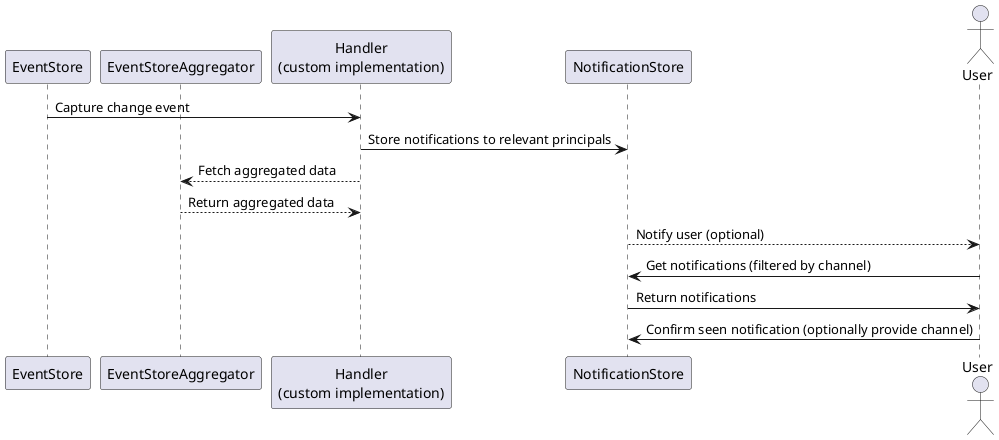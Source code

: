 @startuml diagram
participant EventStore
participant EventStoreAggregator
participant "Handler\n(custom implementation)" as Handler
participant NotificationStore
actor User

EventStore -> Handler : Capture change event
Handler -> NotificationStore : Store notifications to relevant principals
Handler --> EventStoreAggregator : Fetch aggregated data
EventStoreAggregator --> Handler : Return aggregated data
NotificationStore --> User : Notify user (optional)
User -> NotificationStore : Get notifications (filtered by channel)
NotificationStore -> User : Return notifications
User -> NotificationStore : Confirm seen notification (optionally provide channel)


@enduml